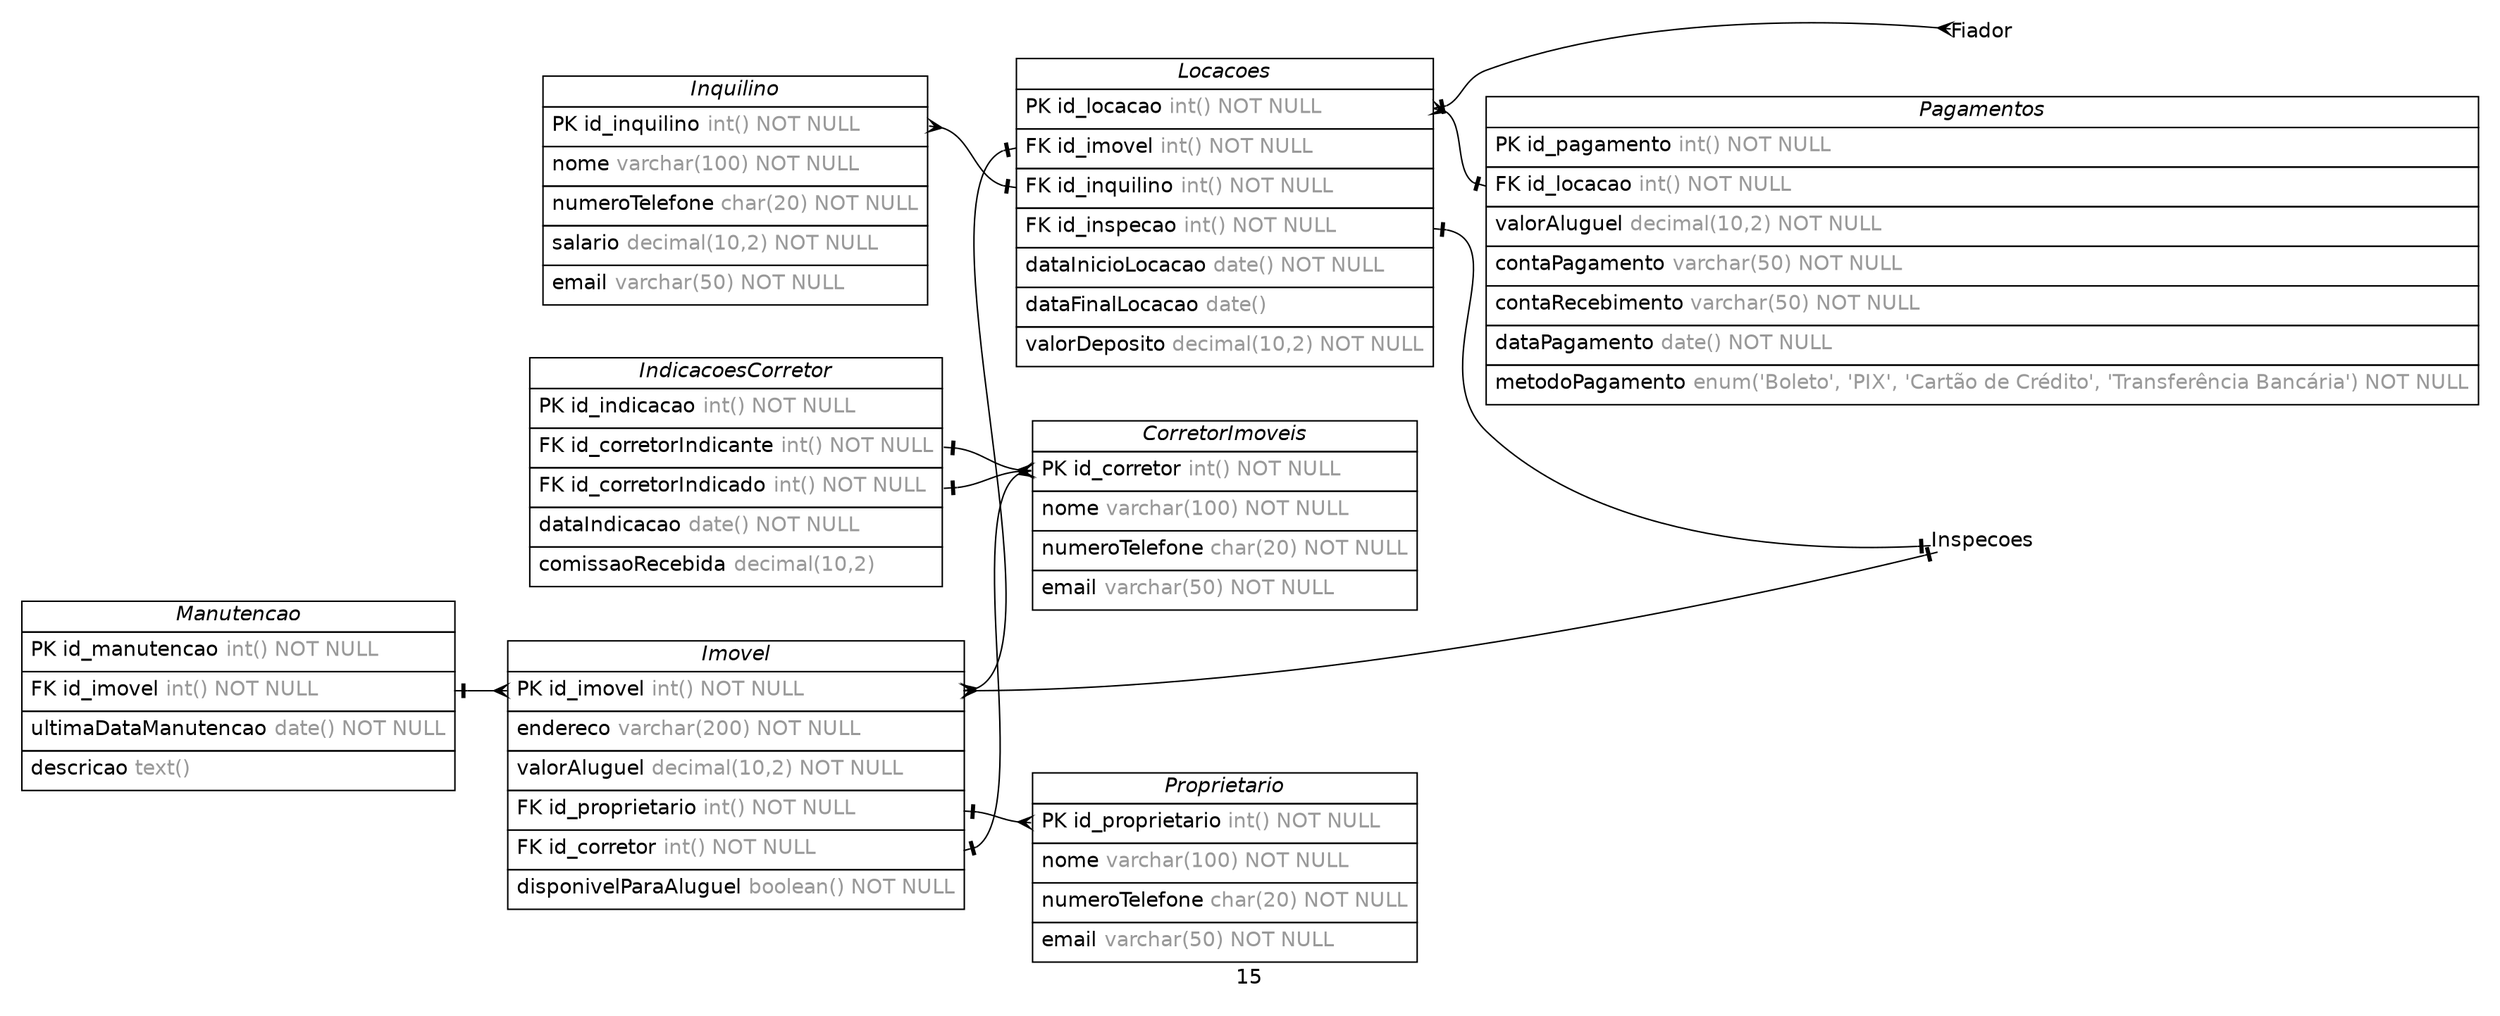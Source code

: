 /* created with ERDot < https://github.com/ehne/ERDot > */
digraph G {
    graph [
        nodesep=0.5;
        rankdir="LR";
        concentrate=true;
        splines="spline";
        fontname="Helvetica";
        pad="0.2,0.2",
        label="15",
        
    ];
    
    node [shape=plain, fontname="Helvetica"];
    edge [
        dir=both,
        fontsize=12,
        arrowsize=0.9,
        penwidth=1.0,
        labelangle=32,
        labeldistance=1.8,
        fontname="Helvetica"
    ];
    
    "CorretorImoveis" [ label=<
        <table border="0" cellborder="1" cellspacing="0" >
        <tr><td><i>CorretorImoveis</i></td></tr>
        <tr><td port="id_corretor" align="left" cellpadding="5">PK id_corretor <font color="grey60">int() NOT NULL</font></td></tr>
        <tr><td port="nome" align="left" cellpadding="5">nome <font color="grey60">varchar(100) NOT NULL</font></td></tr>
        <tr><td port="numeroTelefone" align="left" cellpadding="5">numeroTelefone <font color="grey60">char(20) NOT NULL</font></td></tr>
        <tr><td port="email" align="left" cellpadding="5">email <font color="grey60">varchar(50) NOT NULL</font></td></tr>
    </table>>];
    "Proprietario" [ label=<
        <table border="0" cellborder="1" cellspacing="0" >
        <tr><td><i>Proprietario</i></td></tr>
        <tr><td port="id_proprietario" align="left" cellpadding="5">PK id_proprietario <font color="grey60">int() NOT NULL</font></td></tr>
        <tr><td port="nome" align="left" cellpadding="5">nome <font color="grey60">varchar(100) NOT NULL</font></td></tr>
        <tr><td port="numeroTelefone" align="left" cellpadding="5">numeroTelefone <font color="grey60">char(20) NOT NULL</font></td></tr>
        <tr><td port="email" align="left" cellpadding="5">email <font color="grey60">varchar(50) NOT NULL</font></td></tr>
    </table>>];
    "Inquilino" [ label=<
        <table border="0" cellborder="1" cellspacing="0" >
        <tr><td><i>Inquilino</i></td></tr>
        <tr><td port="id_inquilino" align="left" cellpadding="5">PK id_inquilino <font color="grey60">int() NOT NULL</font></td></tr>
        <tr><td port="nome" align="left" cellpadding="5">nome <font color="grey60">varchar(100) NOT NULL</font></td></tr>
        <tr><td port="numeroTelefone" align="left" cellpadding="5">numeroTelefone <font color="grey60">char(20) NOT NULL</font></td></tr>
        <tr><td port="salario" align="left" cellpadding="5">salario <font color="grey60">decimal(10,2) NOT NULL</font></td></tr>
        <tr><td port="email" align="left" cellpadding="5">email <font color="grey60">varchar(50) NOT NULL</font></td></tr>
    </table>>];
    "Imovel" [ label=<
        <table border="0" cellborder="1" cellspacing="0" >
        <tr><td><i>Imovel</i></td></tr>
        <tr><td port="id_imovel" align="left" cellpadding="5">PK id_imovel <font color="grey60">int() NOT NULL</font></td></tr>
        <tr><td port="endereco" align="left" cellpadding="5">endereco <font color="grey60">varchar(200) NOT NULL</font></td></tr>
        <tr><td port="valorAluguel" align="left" cellpadding="5">valorAluguel <font color="grey60">decimal(10,2) NOT NULL</font></td></tr>
        <tr><td port="id_proprietario" align="left" cellpadding="5">FK id_proprietario <font color="grey60">int() NOT NULL</font></td></tr>
        <tr><td port="id_corretor" align="left" cellpadding="5">FK id_corretor <font color="grey60">int() NOT NULL</font></td></tr>
        <tr><td port="disponivelParaAluguel" align="left" cellpadding="5">disponivelParaAluguel <font color="grey60">boolean() NOT NULL</font></td></tr>
    </table>>];
    "Locacoes" [ label=<
        <table border="0" cellborder="1" cellspacing="0" >
        <tr><td><i>Locacoes</i></td></tr>
        <tr><td port="id_locacao" align="left" cellpadding="5">PK id_locacao <font color="grey60">int() NOT NULL</font></td></tr>
        <tr><td port="id_imovel" align="left" cellpadding="5">FK id_imovel <font color="grey60">int() NOT NULL</font></td></tr>
        <tr><td port="id_inquilino" align="left" cellpadding="5">FK id_inquilino <font color="grey60">int() NOT NULL</font></td></tr>
        <tr><td port="id_inspecao" align="left" cellpadding="5">FK id_inspecao <font color="grey60">int() NOT NULL</font></td></tr>
        <tr><td port="dataInicioLocacao" align="left" cellpadding="5">dataInicioLocacao <font color="grey60">date() NOT NULL</font></td></tr>
        <tr><td port="dataFinalLocacao" align="left" cellpadding="5">dataFinalLocacao <font color="grey60">date()</font></td></tr>
        <tr><td port="valorDeposito" align="left" cellpadding="5">valorDeposito <font color="grey60">decimal(10,2) NOT NULL</font></td></tr>
    </table>>];
    "Pagamentos" [ label=<
        <table border="0" cellborder="1" cellspacing="0" >
        <tr><td><i>Pagamentos</i></td></tr>
        <tr><td port="id_pagamento" align="left" cellpadding="5">PK id_pagamento <font color="grey60">int() NOT NULL</font></td></tr>
        <tr><td port="id_locacao" align="left" cellpadding="5">FK id_locacao <font color="grey60">int() NOT NULL</font></td></tr>
        <tr><td port="valorAluguel" align="left" cellpadding="5">valorAluguel <font color="grey60">decimal(10,2) NOT NULL</font></td></tr>
        <tr><td port="contaPagamento" align="left" cellpadding="5">contaPagamento <font color="grey60">varchar(50) NOT NULL</font></td></tr>
        <tr><td port="contaRecebimento" align="left" cellpadding="5">contaRecebimento <font color="grey60">varchar(50) NOT NULL</font></td></tr>
        <tr><td port="dataPagamento" align="left" cellpadding="5">dataPagamento <font color="grey60">date() NOT NULL</font></td></tr>
        <tr><td port="metodoPagamento" align="left" cellpadding="5">metodoPagamento <font color="grey60">enum(&#039;Boleto&#039;, &#039;PIX&#039;, &#039;Cartão de Crédito&#039;, &#039;Transferência Bancária&#039;) NOT NULL</font></td></tr>
    </table>>];
    "Manutencao" [ label=<
        <table border="0" cellborder="1" cellspacing="0" >
        <tr><td><i>Manutencao</i></td></tr>
        <tr><td port="id_manutencao" align="left" cellpadding="5">PK id_manutencao <font color="grey60">int() NOT NULL</font></td></tr>
        <tr><td port="id_imovel" align="left" cellpadding="5">FK id_imovel <font color="grey60">int() NOT NULL</font></td></tr>
        <tr><td port="ultimaDataManutencao" align="left" cellpadding="5">ultimaDataManutencao <font color="grey60">date() NOT NULL</font></td></tr>
        <tr><td port="descricao" align="left" cellpadding="5">descricao <font color="grey60">text()</font></td></tr>
    </table>>];
    "IndicacoesCorretor" [ label=<
        <table border="0" cellborder="1" cellspacing="0" >
        <tr><td><i>IndicacoesCorretor</i></td></tr>
        <tr><td port="id_indicacao" align="left" cellpadding="5">PK id_indicacao <font color="grey60">int() NOT NULL</font></td></tr>
        <tr><td port="id_corretorIndicante" align="left" cellpadding="5">FK id_corretorIndicante <font color="grey60">int() NOT NULL</font></td></tr>
        <tr><td port="id_corretorIndicado" align="left" cellpadding="5">FK id_corretorIndicado <font color="grey60">int() NOT NULL</font></td></tr>
        <tr><td port="dataIndicacao" align="left" cellpadding="5">dataIndicacao <font color="grey60">date() NOT NULL</font></td></tr>
        <tr><td port="comissaoRecebida" align="left" cellpadding="5">comissaoRecebida <font color="grey60">decimal(10,2)</font></td></tr>
    </table>>];

    
    "Imovel":"id_corretor"->"CorretorImoveis":"id_corretor" [
        arrowhead=ocrow,

        arrowtail=noneotee,
    ];

    
    "Imovel":"id_proprietario"->"Proprietario":"id_proprietario" [
        arrowhead=ocrow,

        arrowtail=noneotee,
    ];

    
    "Imovel":"id_imovel"->"Locacoes":"id_imovel" [
        arrowhead=noneotee,

        arrowtail=ocrow,
    ];

    
    "Inquilino":"id_inquilino"->"Locacoes":"id_inquilino" [
        arrowhead=noneotee,

        arrowtail=ocrow,
    ];

    
    "Locacoes":"id_locacao"->"Pagamentos":"id_locacao" [
        arrowhead=noneotee,

        arrowtail=ocrow,
    ];

    
    "Locacoes":"id_locacao"->"Fiador":"id_locacao" [
        arrowhead=ocrow,

        arrowtail=noneotee,
    ];

    
    "Manutencao":"id_imovel"->"Imovel":"id_imovel" [
        arrowhead=ocrow,

        arrowtail=noneotee,
    ];

    
    "Inspecoes":"id_imovel"->"Imovel":"id_imovel" [
        arrowhead=ocrow,

        arrowtail=noneotee,
    ];

    
    "Locacoes":"id_inspecao"->"Inspecoes":"id_inspecao" [
        arrowhead=noneotee,

        arrowtail=noneotee,
    ];

    
    "IndicacoesCorretor":"id_corretorIndicante"->"CorretorImoveis":"id_corretor" [
        arrowhead=ocrow,

        arrowtail=noneotee,
    ];

    
    "IndicacoesCorretor":"id_corretorIndicado"->"CorretorImoveis":"id_corretor" [
        arrowhead=ocrow,

        arrowtail=noneotee,
    ];



    

}
